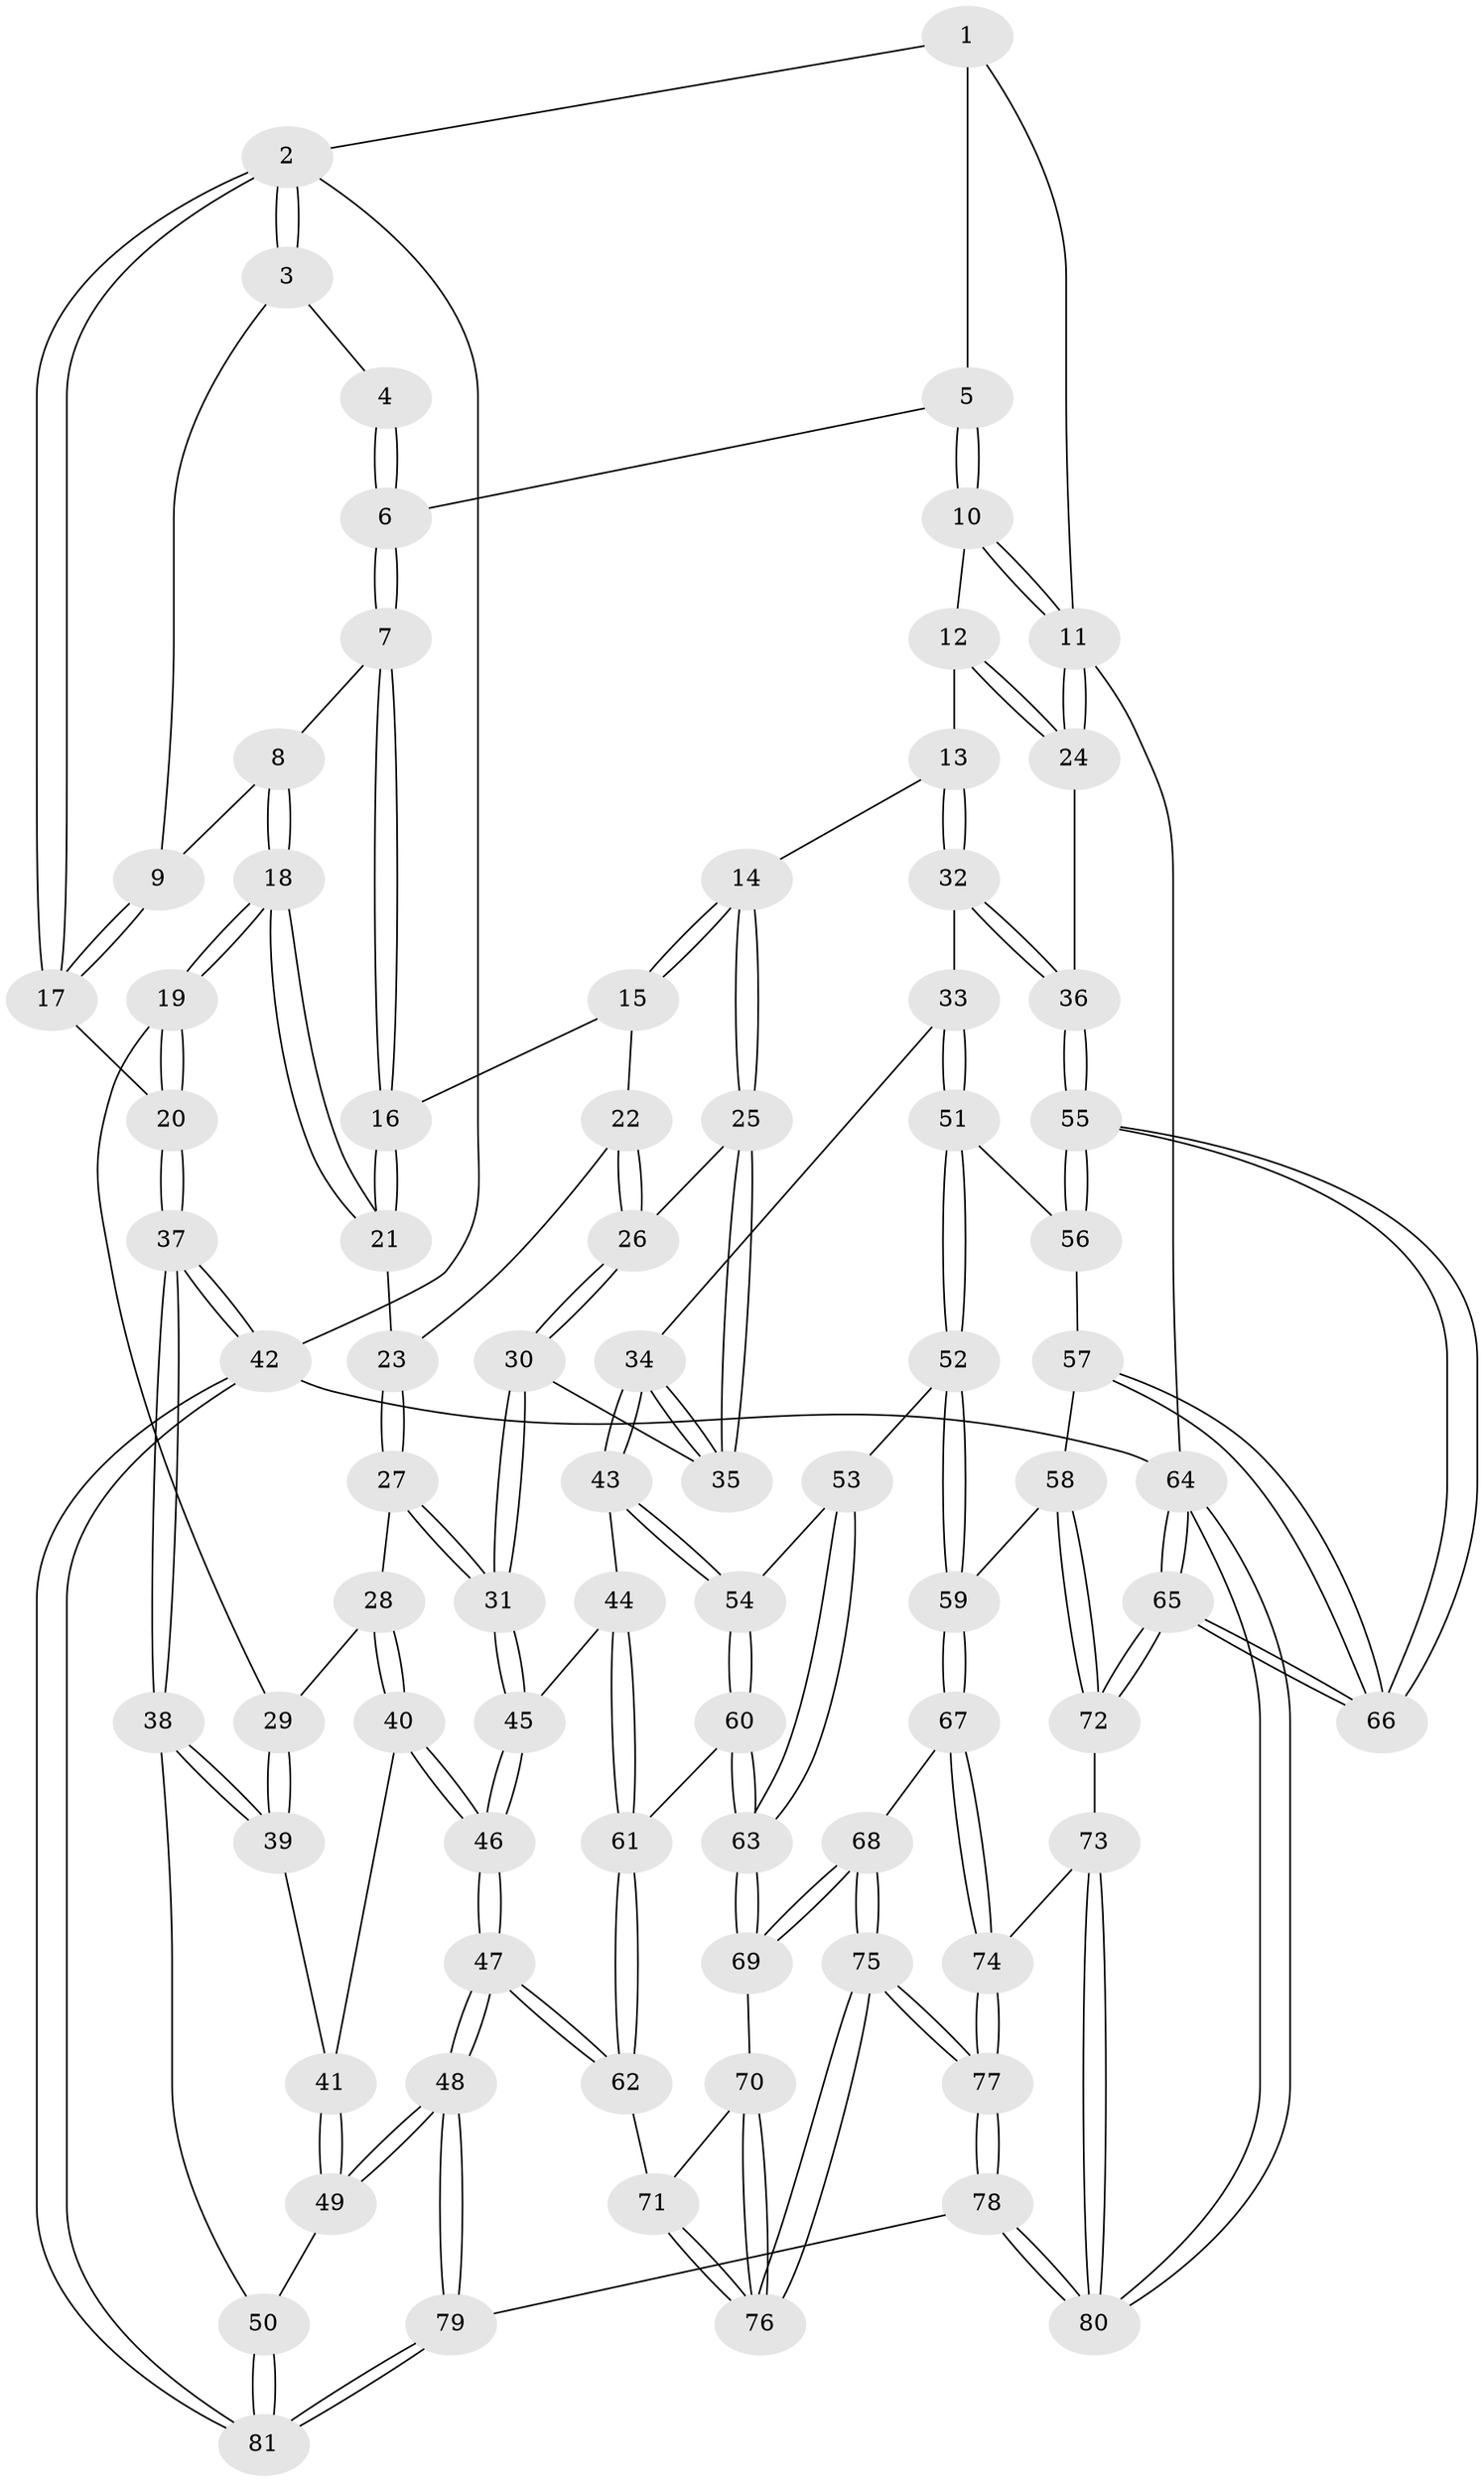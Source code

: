 // coarse degree distribution, {3: 0.2926829268292683, 4: 0.6585365853658537, 6: 0.024390243902439025, 2: 0.024390243902439025}
// Generated by graph-tools (version 1.1) at 2025/38/03/04/25 23:38:30]
// undirected, 81 vertices, 199 edges
graph export_dot {
  node [color=gray90,style=filled];
  1 [pos="+0.8047186390750685+0"];
  2 [pos="+0+0"];
  3 [pos="+0.20153874704710578+0"];
  4 [pos="+0.5406048490181871+0"];
  5 [pos="+0.8296195162616685+0.22717076413887596"];
  6 [pos="+0.5408397266543156+0.23874771560710364"];
  7 [pos="+0.5271770572051991+0.26105295281686736"];
  8 [pos="+0.31212388961215287+0.32558480728861516"];
  9 [pos="+0.30505984742294706+0.3101171409925933"];
  10 [pos="+0.852245547062182+0.25794442079386304"];
  11 [pos="+1+0"];
  12 [pos="+0.8953800012438636+0.3360030722831272"];
  13 [pos="+0.691332674896008+0.45981907441542713"];
  14 [pos="+0.6854359186368784+0.45866719948820317"];
  15 [pos="+0.6080705059168031+0.4150552719477002"];
  16 [pos="+0.6058657105144474+0.41180123892433274"];
  17 [pos="+0+0"];
  18 [pos="+0.2991536364523262+0.355519239881121"];
  19 [pos="+0.23125259325032219+0.41932269362768"];
  20 [pos="+0+0.2974094090726457"];
  21 [pos="+0.40779543555365455+0.46532573257428655"];
  22 [pos="+0.5397135002095212+0.48676664652026597"];
  23 [pos="+0.4117867465733891+0.47100630631502033"];
  24 [pos="+1+0.467661634239946"];
  25 [pos="+0.5992187292262214+0.5675778707271432"];
  26 [pos="+0.5127203338189723+0.5646626915556632"];
  27 [pos="+0.45512425795676165+0.6022536975724107"];
  28 [pos="+0.3899339088113989+0.597597258187939"];
  29 [pos="+0.2252085384982238+0.4590582743000226"];
  30 [pos="+0.4812080499928571+0.5920362002051416"];
  31 [pos="+0.45916968744319786+0.605610271356302"];
  32 [pos="+0.7447540714608021+0.608068368950197"];
  33 [pos="+0.7385537699227873+0.6316556063999772"];
  34 [pos="+0.6273101740486444+0.6574195262880674"];
  35 [pos="+0.6100404049068341+0.6250627377493202"];
  36 [pos="+1+0.4845374380258639"];
  37 [pos="+0+0.7556088923214123"];
  38 [pos="+0+0.7431390654173814"];
  39 [pos="+0.18114838824732712+0.5842889883686965"];
  40 [pos="+0.29408857131799354+0.6484299998174765"];
  41 [pos="+0.2607882273880066+0.6416664709681706"];
  42 [pos="+0+1"];
  43 [pos="+0.6143691819854731+0.6730454578264494"];
  44 [pos="+0.49925703491934575+0.6741683628899942"];
  45 [pos="+0.46466755850646974+0.652942619198703"];
  46 [pos="+0.39532431061659595+0.7371404821108789"];
  47 [pos="+0.37755293603790097+0.8318946582935418"];
  48 [pos="+0.29971395391328676+0.8754472540849346"];
  49 [pos="+0.28534591946746357+0.8665535053002639"];
  50 [pos="+0.18501458000973692+0.834248553082267"];
  51 [pos="+0.7417238362818976+0.6392803941318655"];
  52 [pos="+0.7326175931117725+0.7706613046112988"];
  53 [pos="+0.6595324682989818+0.7545664996324034"];
  54 [pos="+0.6160092844122235+0.7211567609878228"];
  55 [pos="+1+0.5223662572176401"];
  56 [pos="+0.7978083730605933+0.6688165842414161"];
  57 [pos="+0.9080329742144141+0.7449880947742915"];
  58 [pos="+0.7955131868416668+0.8076261228485613"];
  59 [pos="+0.7371748127598702+0.7807885643326729"];
  60 [pos="+0.5499884599830615+0.7963855551781955"];
  61 [pos="+0.5499104160613604+0.7963629414697526"];
  62 [pos="+0.4041094650626322+0.8383191955528946"];
  63 [pos="+0.5932075657491882+0.8440347098701612"];
  64 [pos="+1+1"];
  65 [pos="+1+1"];
  66 [pos="+1+0.7213027741976601"];
  67 [pos="+0.6674475911851864+0.86255752811217"];
  68 [pos="+0.6229554525961163+0.8726295870116191"];
  69 [pos="+0.5944238885198427+0.8461761028288748"];
  70 [pos="+0.5404574767385266+0.8827734891433627"];
  71 [pos="+0.4329284967152343+0.86633830586754"];
  72 [pos="+0.807783039981903+0.8779301633406851"];
  73 [pos="+0.7739903464419751+0.9197577096654682"];
  74 [pos="+0.7430911288940608+0.9274034310930994"];
  75 [pos="+0.5767081246217992+1"];
  76 [pos="+0.5011553407915798+0.9522835169544008"];
  77 [pos="+0.5819699824431466+1"];
  78 [pos="+0.5808336128876223+1"];
  79 [pos="+0.2966679976148958+1"];
  80 [pos="+1+1"];
  81 [pos="+0+1"];
  1 -- 2;
  1 -- 5;
  1 -- 11;
  2 -- 3;
  2 -- 3;
  2 -- 17;
  2 -- 17;
  2 -- 42;
  3 -- 4;
  3 -- 9;
  4 -- 6;
  4 -- 6;
  5 -- 6;
  5 -- 10;
  5 -- 10;
  6 -- 7;
  6 -- 7;
  7 -- 8;
  7 -- 16;
  7 -- 16;
  8 -- 9;
  8 -- 18;
  8 -- 18;
  9 -- 17;
  9 -- 17;
  10 -- 11;
  10 -- 11;
  10 -- 12;
  11 -- 24;
  11 -- 24;
  11 -- 64;
  12 -- 13;
  12 -- 24;
  12 -- 24;
  13 -- 14;
  13 -- 32;
  13 -- 32;
  14 -- 15;
  14 -- 15;
  14 -- 25;
  14 -- 25;
  15 -- 16;
  15 -- 22;
  16 -- 21;
  16 -- 21;
  17 -- 20;
  18 -- 19;
  18 -- 19;
  18 -- 21;
  18 -- 21;
  19 -- 20;
  19 -- 20;
  19 -- 29;
  20 -- 37;
  20 -- 37;
  21 -- 23;
  22 -- 23;
  22 -- 26;
  22 -- 26;
  23 -- 27;
  23 -- 27;
  24 -- 36;
  25 -- 26;
  25 -- 35;
  25 -- 35;
  26 -- 30;
  26 -- 30;
  27 -- 28;
  27 -- 31;
  27 -- 31;
  28 -- 29;
  28 -- 40;
  28 -- 40;
  29 -- 39;
  29 -- 39;
  30 -- 31;
  30 -- 31;
  30 -- 35;
  31 -- 45;
  31 -- 45;
  32 -- 33;
  32 -- 36;
  32 -- 36;
  33 -- 34;
  33 -- 51;
  33 -- 51;
  34 -- 35;
  34 -- 35;
  34 -- 43;
  34 -- 43;
  36 -- 55;
  36 -- 55;
  37 -- 38;
  37 -- 38;
  37 -- 42;
  37 -- 42;
  38 -- 39;
  38 -- 39;
  38 -- 50;
  39 -- 41;
  40 -- 41;
  40 -- 46;
  40 -- 46;
  41 -- 49;
  41 -- 49;
  42 -- 81;
  42 -- 81;
  42 -- 64;
  43 -- 44;
  43 -- 54;
  43 -- 54;
  44 -- 45;
  44 -- 61;
  44 -- 61;
  45 -- 46;
  45 -- 46;
  46 -- 47;
  46 -- 47;
  47 -- 48;
  47 -- 48;
  47 -- 62;
  47 -- 62;
  48 -- 49;
  48 -- 49;
  48 -- 79;
  48 -- 79;
  49 -- 50;
  50 -- 81;
  50 -- 81;
  51 -- 52;
  51 -- 52;
  51 -- 56;
  52 -- 53;
  52 -- 59;
  52 -- 59;
  53 -- 54;
  53 -- 63;
  53 -- 63;
  54 -- 60;
  54 -- 60;
  55 -- 56;
  55 -- 56;
  55 -- 66;
  55 -- 66;
  56 -- 57;
  57 -- 58;
  57 -- 66;
  57 -- 66;
  58 -- 59;
  58 -- 72;
  58 -- 72;
  59 -- 67;
  59 -- 67;
  60 -- 61;
  60 -- 63;
  60 -- 63;
  61 -- 62;
  61 -- 62;
  62 -- 71;
  63 -- 69;
  63 -- 69;
  64 -- 65;
  64 -- 65;
  64 -- 80;
  64 -- 80;
  65 -- 66;
  65 -- 66;
  65 -- 72;
  65 -- 72;
  67 -- 68;
  67 -- 74;
  67 -- 74;
  68 -- 69;
  68 -- 69;
  68 -- 75;
  68 -- 75;
  69 -- 70;
  70 -- 71;
  70 -- 76;
  70 -- 76;
  71 -- 76;
  71 -- 76;
  72 -- 73;
  73 -- 74;
  73 -- 80;
  73 -- 80;
  74 -- 77;
  74 -- 77;
  75 -- 76;
  75 -- 76;
  75 -- 77;
  75 -- 77;
  77 -- 78;
  77 -- 78;
  78 -- 79;
  78 -- 80;
  78 -- 80;
  79 -- 81;
  79 -- 81;
}
